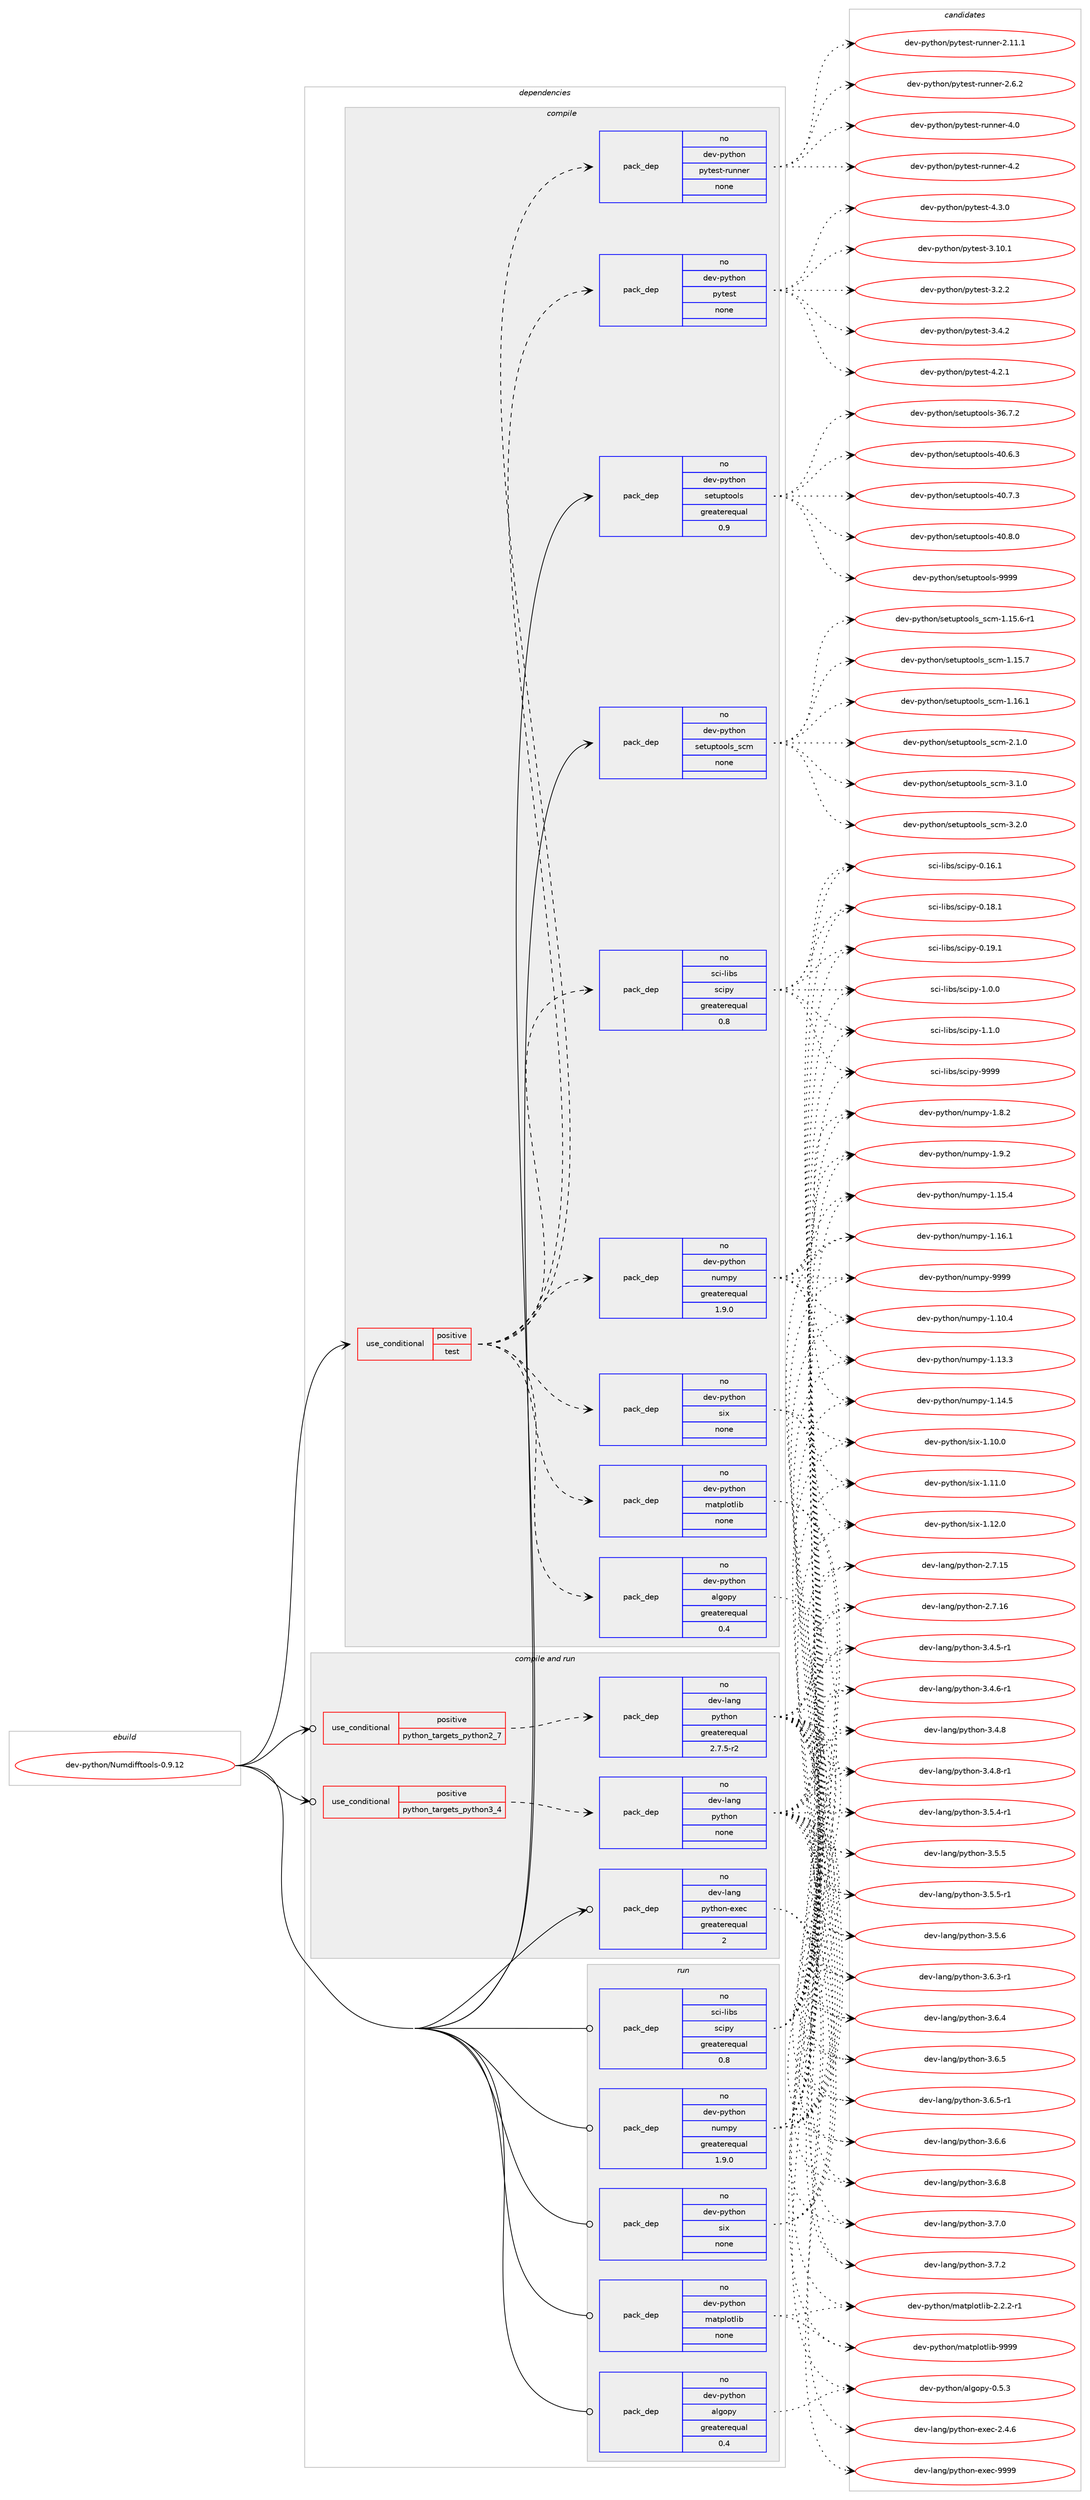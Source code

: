 digraph prolog {

# *************
# Graph options
# *************

newrank=true;
concentrate=true;
compound=true;
graph [rankdir=LR,fontname=Helvetica,fontsize=10,ranksep=1.5];#, ranksep=2.5, nodesep=0.2];
edge  [arrowhead=vee];
node  [fontname=Helvetica,fontsize=10];

# **********
# The ebuild
# **********

subgraph cluster_leftcol {
color=gray;
rank=same;
label=<<i>ebuild</i>>;
id [label="dev-python/Numdifftools-0.9.12", color=red, width=4, href="../dev-python/Numdifftools-0.9.12.svg"];
}

# ****************
# The dependencies
# ****************

subgraph cluster_midcol {
color=gray;
label=<<i>dependencies</i>>;
subgraph cluster_compile {
fillcolor="#eeeeee";
style=filled;
label=<<i>compile</i>>;
subgraph cond370342 {
dependency1396924 [label=<<TABLE BORDER="0" CELLBORDER="1" CELLSPACING="0" CELLPADDING="4"><TR><TD ROWSPAN="3" CELLPADDING="10">use_conditional</TD></TR><TR><TD>positive</TD></TR><TR><TD>test</TD></TR></TABLE>>, shape=none, color=red];
subgraph pack1003358 {
dependency1396925 [label=<<TABLE BORDER="0" CELLBORDER="1" CELLSPACING="0" CELLPADDING="4" WIDTH="220"><TR><TD ROWSPAN="6" CELLPADDING="30">pack_dep</TD></TR><TR><TD WIDTH="110">no</TD></TR><TR><TD>dev-python</TD></TR><TR><TD>algopy</TD></TR><TR><TD>greaterequal</TD></TR><TR><TD>0.4</TD></TR></TABLE>>, shape=none, color=blue];
}
dependency1396924:e -> dependency1396925:w [weight=20,style="dashed",arrowhead="vee"];
subgraph pack1003359 {
dependency1396926 [label=<<TABLE BORDER="0" CELLBORDER="1" CELLSPACING="0" CELLPADDING="4" WIDTH="220"><TR><TD ROWSPAN="6" CELLPADDING="30">pack_dep</TD></TR><TR><TD WIDTH="110">no</TD></TR><TR><TD>dev-python</TD></TR><TR><TD>matplotlib</TD></TR><TR><TD>none</TD></TR><TR><TD></TD></TR></TABLE>>, shape=none, color=blue];
}
dependency1396924:e -> dependency1396926:w [weight=20,style="dashed",arrowhead="vee"];
subgraph pack1003360 {
dependency1396927 [label=<<TABLE BORDER="0" CELLBORDER="1" CELLSPACING="0" CELLPADDING="4" WIDTH="220"><TR><TD ROWSPAN="6" CELLPADDING="30">pack_dep</TD></TR><TR><TD WIDTH="110">no</TD></TR><TR><TD>dev-python</TD></TR><TR><TD>numpy</TD></TR><TR><TD>greaterequal</TD></TR><TR><TD>1.9.0</TD></TR></TABLE>>, shape=none, color=blue];
}
dependency1396924:e -> dependency1396927:w [weight=20,style="dashed",arrowhead="vee"];
subgraph pack1003361 {
dependency1396928 [label=<<TABLE BORDER="0" CELLBORDER="1" CELLSPACING="0" CELLPADDING="4" WIDTH="220"><TR><TD ROWSPAN="6" CELLPADDING="30">pack_dep</TD></TR><TR><TD WIDTH="110">no</TD></TR><TR><TD>dev-python</TD></TR><TR><TD>six</TD></TR><TR><TD>none</TD></TR><TR><TD></TD></TR></TABLE>>, shape=none, color=blue];
}
dependency1396924:e -> dependency1396928:w [weight=20,style="dashed",arrowhead="vee"];
subgraph pack1003362 {
dependency1396929 [label=<<TABLE BORDER="0" CELLBORDER="1" CELLSPACING="0" CELLPADDING="4" WIDTH="220"><TR><TD ROWSPAN="6" CELLPADDING="30">pack_dep</TD></TR><TR><TD WIDTH="110">no</TD></TR><TR><TD>sci-libs</TD></TR><TR><TD>scipy</TD></TR><TR><TD>greaterequal</TD></TR><TR><TD>0.8</TD></TR></TABLE>>, shape=none, color=blue];
}
dependency1396924:e -> dependency1396929:w [weight=20,style="dashed",arrowhead="vee"];
subgraph pack1003363 {
dependency1396930 [label=<<TABLE BORDER="0" CELLBORDER="1" CELLSPACING="0" CELLPADDING="4" WIDTH="220"><TR><TD ROWSPAN="6" CELLPADDING="30">pack_dep</TD></TR><TR><TD WIDTH="110">no</TD></TR><TR><TD>dev-python</TD></TR><TR><TD>pytest</TD></TR><TR><TD>none</TD></TR><TR><TD></TD></TR></TABLE>>, shape=none, color=blue];
}
dependency1396924:e -> dependency1396930:w [weight=20,style="dashed",arrowhead="vee"];
subgraph pack1003364 {
dependency1396931 [label=<<TABLE BORDER="0" CELLBORDER="1" CELLSPACING="0" CELLPADDING="4" WIDTH="220"><TR><TD ROWSPAN="6" CELLPADDING="30">pack_dep</TD></TR><TR><TD WIDTH="110">no</TD></TR><TR><TD>dev-python</TD></TR><TR><TD>pytest-runner</TD></TR><TR><TD>none</TD></TR><TR><TD></TD></TR></TABLE>>, shape=none, color=blue];
}
dependency1396924:e -> dependency1396931:w [weight=20,style="dashed",arrowhead="vee"];
}
id:e -> dependency1396924:w [weight=20,style="solid",arrowhead="vee"];
subgraph pack1003365 {
dependency1396932 [label=<<TABLE BORDER="0" CELLBORDER="1" CELLSPACING="0" CELLPADDING="4" WIDTH="220"><TR><TD ROWSPAN="6" CELLPADDING="30">pack_dep</TD></TR><TR><TD WIDTH="110">no</TD></TR><TR><TD>dev-python</TD></TR><TR><TD>setuptools</TD></TR><TR><TD>greaterequal</TD></TR><TR><TD>0.9</TD></TR></TABLE>>, shape=none, color=blue];
}
id:e -> dependency1396932:w [weight=20,style="solid",arrowhead="vee"];
subgraph pack1003366 {
dependency1396933 [label=<<TABLE BORDER="0" CELLBORDER="1" CELLSPACING="0" CELLPADDING="4" WIDTH="220"><TR><TD ROWSPAN="6" CELLPADDING="30">pack_dep</TD></TR><TR><TD WIDTH="110">no</TD></TR><TR><TD>dev-python</TD></TR><TR><TD>setuptools_scm</TD></TR><TR><TD>none</TD></TR><TR><TD></TD></TR></TABLE>>, shape=none, color=blue];
}
id:e -> dependency1396933:w [weight=20,style="solid",arrowhead="vee"];
}
subgraph cluster_compileandrun {
fillcolor="#eeeeee";
style=filled;
label=<<i>compile and run</i>>;
subgraph cond370343 {
dependency1396934 [label=<<TABLE BORDER="0" CELLBORDER="1" CELLSPACING="0" CELLPADDING="4"><TR><TD ROWSPAN="3" CELLPADDING="10">use_conditional</TD></TR><TR><TD>positive</TD></TR><TR><TD>python_targets_python2_7</TD></TR></TABLE>>, shape=none, color=red];
subgraph pack1003367 {
dependency1396935 [label=<<TABLE BORDER="0" CELLBORDER="1" CELLSPACING="0" CELLPADDING="4" WIDTH="220"><TR><TD ROWSPAN="6" CELLPADDING="30">pack_dep</TD></TR><TR><TD WIDTH="110">no</TD></TR><TR><TD>dev-lang</TD></TR><TR><TD>python</TD></TR><TR><TD>greaterequal</TD></TR><TR><TD>2.7.5-r2</TD></TR></TABLE>>, shape=none, color=blue];
}
dependency1396934:e -> dependency1396935:w [weight=20,style="dashed",arrowhead="vee"];
}
id:e -> dependency1396934:w [weight=20,style="solid",arrowhead="odotvee"];
subgraph cond370344 {
dependency1396936 [label=<<TABLE BORDER="0" CELLBORDER="1" CELLSPACING="0" CELLPADDING="4"><TR><TD ROWSPAN="3" CELLPADDING="10">use_conditional</TD></TR><TR><TD>positive</TD></TR><TR><TD>python_targets_python3_4</TD></TR></TABLE>>, shape=none, color=red];
subgraph pack1003368 {
dependency1396937 [label=<<TABLE BORDER="0" CELLBORDER="1" CELLSPACING="0" CELLPADDING="4" WIDTH="220"><TR><TD ROWSPAN="6" CELLPADDING="30">pack_dep</TD></TR><TR><TD WIDTH="110">no</TD></TR><TR><TD>dev-lang</TD></TR><TR><TD>python</TD></TR><TR><TD>none</TD></TR><TR><TD></TD></TR></TABLE>>, shape=none, color=blue];
}
dependency1396936:e -> dependency1396937:w [weight=20,style="dashed",arrowhead="vee"];
}
id:e -> dependency1396936:w [weight=20,style="solid",arrowhead="odotvee"];
subgraph pack1003369 {
dependency1396938 [label=<<TABLE BORDER="0" CELLBORDER="1" CELLSPACING="0" CELLPADDING="4" WIDTH="220"><TR><TD ROWSPAN="6" CELLPADDING="30">pack_dep</TD></TR><TR><TD WIDTH="110">no</TD></TR><TR><TD>dev-lang</TD></TR><TR><TD>python-exec</TD></TR><TR><TD>greaterequal</TD></TR><TR><TD>2</TD></TR></TABLE>>, shape=none, color=blue];
}
id:e -> dependency1396938:w [weight=20,style="solid",arrowhead="odotvee"];
}
subgraph cluster_run {
fillcolor="#eeeeee";
style=filled;
label=<<i>run</i>>;
subgraph pack1003370 {
dependency1396939 [label=<<TABLE BORDER="0" CELLBORDER="1" CELLSPACING="0" CELLPADDING="4" WIDTH="220"><TR><TD ROWSPAN="6" CELLPADDING="30">pack_dep</TD></TR><TR><TD WIDTH="110">no</TD></TR><TR><TD>dev-python</TD></TR><TR><TD>algopy</TD></TR><TR><TD>greaterequal</TD></TR><TR><TD>0.4</TD></TR></TABLE>>, shape=none, color=blue];
}
id:e -> dependency1396939:w [weight=20,style="solid",arrowhead="odot"];
subgraph pack1003371 {
dependency1396940 [label=<<TABLE BORDER="0" CELLBORDER="1" CELLSPACING="0" CELLPADDING="4" WIDTH="220"><TR><TD ROWSPAN="6" CELLPADDING="30">pack_dep</TD></TR><TR><TD WIDTH="110">no</TD></TR><TR><TD>dev-python</TD></TR><TR><TD>matplotlib</TD></TR><TR><TD>none</TD></TR><TR><TD></TD></TR></TABLE>>, shape=none, color=blue];
}
id:e -> dependency1396940:w [weight=20,style="solid",arrowhead="odot"];
subgraph pack1003372 {
dependency1396941 [label=<<TABLE BORDER="0" CELLBORDER="1" CELLSPACING="0" CELLPADDING="4" WIDTH="220"><TR><TD ROWSPAN="6" CELLPADDING="30">pack_dep</TD></TR><TR><TD WIDTH="110">no</TD></TR><TR><TD>dev-python</TD></TR><TR><TD>numpy</TD></TR><TR><TD>greaterequal</TD></TR><TR><TD>1.9.0</TD></TR></TABLE>>, shape=none, color=blue];
}
id:e -> dependency1396941:w [weight=20,style="solid",arrowhead="odot"];
subgraph pack1003373 {
dependency1396942 [label=<<TABLE BORDER="0" CELLBORDER="1" CELLSPACING="0" CELLPADDING="4" WIDTH="220"><TR><TD ROWSPAN="6" CELLPADDING="30">pack_dep</TD></TR><TR><TD WIDTH="110">no</TD></TR><TR><TD>dev-python</TD></TR><TR><TD>six</TD></TR><TR><TD>none</TD></TR><TR><TD></TD></TR></TABLE>>, shape=none, color=blue];
}
id:e -> dependency1396942:w [weight=20,style="solid",arrowhead="odot"];
subgraph pack1003374 {
dependency1396943 [label=<<TABLE BORDER="0" CELLBORDER="1" CELLSPACING="0" CELLPADDING="4" WIDTH="220"><TR><TD ROWSPAN="6" CELLPADDING="30">pack_dep</TD></TR><TR><TD WIDTH="110">no</TD></TR><TR><TD>sci-libs</TD></TR><TR><TD>scipy</TD></TR><TR><TD>greaterequal</TD></TR><TR><TD>0.8</TD></TR></TABLE>>, shape=none, color=blue];
}
id:e -> dependency1396943:w [weight=20,style="solid",arrowhead="odot"];
}
}

# **************
# The candidates
# **************

subgraph cluster_choices {
rank=same;
color=gray;
label=<<i>candidates</i>>;

subgraph choice1003358 {
color=black;
nodesep=1;
choice100101118451121211161041111104797108103111112121454846534651 [label="dev-python/algopy-0.5.3", color=red, width=4,href="../dev-python/algopy-0.5.3.svg"];
dependency1396925:e -> choice100101118451121211161041111104797108103111112121454846534651:w [style=dotted,weight="100"];
}
subgraph choice1003359 {
color=black;
nodesep=1;
choice100101118451121211161041111104710997116112108111116108105984550465046504511449 [label="dev-python/matplotlib-2.2.2-r1", color=red, width=4,href="../dev-python/matplotlib-2.2.2-r1.svg"];
choice100101118451121211161041111104710997116112108111116108105984557575757 [label="dev-python/matplotlib-9999", color=red, width=4,href="../dev-python/matplotlib-9999.svg"];
dependency1396926:e -> choice100101118451121211161041111104710997116112108111116108105984550465046504511449:w [style=dotted,weight="100"];
dependency1396926:e -> choice100101118451121211161041111104710997116112108111116108105984557575757:w [style=dotted,weight="100"];
}
subgraph choice1003360 {
color=black;
nodesep=1;
choice100101118451121211161041111104711011710911212145494649484652 [label="dev-python/numpy-1.10.4", color=red, width=4,href="../dev-python/numpy-1.10.4.svg"];
choice100101118451121211161041111104711011710911212145494649514651 [label="dev-python/numpy-1.13.3", color=red, width=4,href="../dev-python/numpy-1.13.3.svg"];
choice100101118451121211161041111104711011710911212145494649524653 [label="dev-python/numpy-1.14.5", color=red, width=4,href="../dev-python/numpy-1.14.5.svg"];
choice100101118451121211161041111104711011710911212145494649534652 [label="dev-python/numpy-1.15.4", color=red, width=4,href="../dev-python/numpy-1.15.4.svg"];
choice100101118451121211161041111104711011710911212145494649544649 [label="dev-python/numpy-1.16.1", color=red, width=4,href="../dev-python/numpy-1.16.1.svg"];
choice1001011184511212111610411111047110117109112121454946564650 [label="dev-python/numpy-1.8.2", color=red, width=4,href="../dev-python/numpy-1.8.2.svg"];
choice1001011184511212111610411111047110117109112121454946574650 [label="dev-python/numpy-1.9.2", color=red, width=4,href="../dev-python/numpy-1.9.2.svg"];
choice10010111845112121116104111110471101171091121214557575757 [label="dev-python/numpy-9999", color=red, width=4,href="../dev-python/numpy-9999.svg"];
dependency1396927:e -> choice100101118451121211161041111104711011710911212145494649484652:w [style=dotted,weight="100"];
dependency1396927:e -> choice100101118451121211161041111104711011710911212145494649514651:w [style=dotted,weight="100"];
dependency1396927:e -> choice100101118451121211161041111104711011710911212145494649524653:w [style=dotted,weight="100"];
dependency1396927:e -> choice100101118451121211161041111104711011710911212145494649534652:w [style=dotted,weight="100"];
dependency1396927:e -> choice100101118451121211161041111104711011710911212145494649544649:w [style=dotted,weight="100"];
dependency1396927:e -> choice1001011184511212111610411111047110117109112121454946564650:w [style=dotted,weight="100"];
dependency1396927:e -> choice1001011184511212111610411111047110117109112121454946574650:w [style=dotted,weight="100"];
dependency1396927:e -> choice10010111845112121116104111110471101171091121214557575757:w [style=dotted,weight="100"];
}
subgraph choice1003361 {
color=black;
nodesep=1;
choice100101118451121211161041111104711510512045494649484648 [label="dev-python/six-1.10.0", color=red, width=4,href="../dev-python/six-1.10.0.svg"];
choice100101118451121211161041111104711510512045494649494648 [label="dev-python/six-1.11.0", color=red, width=4,href="../dev-python/six-1.11.0.svg"];
choice100101118451121211161041111104711510512045494649504648 [label="dev-python/six-1.12.0", color=red, width=4,href="../dev-python/six-1.12.0.svg"];
dependency1396928:e -> choice100101118451121211161041111104711510512045494649484648:w [style=dotted,weight="100"];
dependency1396928:e -> choice100101118451121211161041111104711510512045494649494648:w [style=dotted,weight="100"];
dependency1396928:e -> choice100101118451121211161041111104711510512045494649504648:w [style=dotted,weight="100"];
}
subgraph choice1003362 {
color=black;
nodesep=1;
choice115991054510810598115471159910511212145484649544649 [label="sci-libs/scipy-0.16.1", color=red, width=4,href="../sci-libs/scipy-0.16.1.svg"];
choice115991054510810598115471159910511212145484649564649 [label="sci-libs/scipy-0.18.1", color=red, width=4,href="../sci-libs/scipy-0.18.1.svg"];
choice115991054510810598115471159910511212145484649574649 [label="sci-libs/scipy-0.19.1", color=red, width=4,href="../sci-libs/scipy-0.19.1.svg"];
choice1159910545108105981154711599105112121454946484648 [label="sci-libs/scipy-1.0.0", color=red, width=4,href="../sci-libs/scipy-1.0.0.svg"];
choice1159910545108105981154711599105112121454946494648 [label="sci-libs/scipy-1.1.0", color=red, width=4,href="../sci-libs/scipy-1.1.0.svg"];
choice11599105451081059811547115991051121214557575757 [label="sci-libs/scipy-9999", color=red, width=4,href="../sci-libs/scipy-9999.svg"];
dependency1396929:e -> choice115991054510810598115471159910511212145484649544649:w [style=dotted,weight="100"];
dependency1396929:e -> choice115991054510810598115471159910511212145484649564649:w [style=dotted,weight="100"];
dependency1396929:e -> choice115991054510810598115471159910511212145484649574649:w [style=dotted,weight="100"];
dependency1396929:e -> choice1159910545108105981154711599105112121454946484648:w [style=dotted,weight="100"];
dependency1396929:e -> choice1159910545108105981154711599105112121454946494648:w [style=dotted,weight="100"];
dependency1396929:e -> choice11599105451081059811547115991051121214557575757:w [style=dotted,weight="100"];
}
subgraph choice1003363 {
color=black;
nodesep=1;
choice100101118451121211161041111104711212111610111511645514649484649 [label="dev-python/pytest-3.10.1", color=red, width=4,href="../dev-python/pytest-3.10.1.svg"];
choice1001011184511212111610411111047112121116101115116455146504650 [label="dev-python/pytest-3.2.2", color=red, width=4,href="../dev-python/pytest-3.2.2.svg"];
choice1001011184511212111610411111047112121116101115116455146524650 [label="dev-python/pytest-3.4.2", color=red, width=4,href="../dev-python/pytest-3.4.2.svg"];
choice1001011184511212111610411111047112121116101115116455246504649 [label="dev-python/pytest-4.2.1", color=red, width=4,href="../dev-python/pytest-4.2.1.svg"];
choice1001011184511212111610411111047112121116101115116455246514648 [label="dev-python/pytest-4.3.0", color=red, width=4,href="../dev-python/pytest-4.3.0.svg"];
dependency1396930:e -> choice100101118451121211161041111104711212111610111511645514649484649:w [style=dotted,weight="100"];
dependency1396930:e -> choice1001011184511212111610411111047112121116101115116455146504650:w [style=dotted,weight="100"];
dependency1396930:e -> choice1001011184511212111610411111047112121116101115116455146524650:w [style=dotted,weight="100"];
dependency1396930:e -> choice1001011184511212111610411111047112121116101115116455246504649:w [style=dotted,weight="100"];
dependency1396930:e -> choice1001011184511212111610411111047112121116101115116455246514648:w [style=dotted,weight="100"];
}
subgraph choice1003364 {
color=black;
nodesep=1;
choice10010111845112121116104111110471121211161011151164511411711011010111445504649494649 [label="dev-python/pytest-runner-2.11.1", color=red, width=4,href="../dev-python/pytest-runner-2.11.1.svg"];
choice100101118451121211161041111104711212111610111511645114117110110101114455046544650 [label="dev-python/pytest-runner-2.6.2", color=red, width=4,href="../dev-python/pytest-runner-2.6.2.svg"];
choice10010111845112121116104111110471121211161011151164511411711011010111445524648 [label="dev-python/pytest-runner-4.0", color=red, width=4,href="../dev-python/pytest-runner-4.0.svg"];
choice10010111845112121116104111110471121211161011151164511411711011010111445524650 [label="dev-python/pytest-runner-4.2", color=red, width=4,href="../dev-python/pytest-runner-4.2.svg"];
dependency1396931:e -> choice10010111845112121116104111110471121211161011151164511411711011010111445504649494649:w [style=dotted,weight="100"];
dependency1396931:e -> choice100101118451121211161041111104711212111610111511645114117110110101114455046544650:w [style=dotted,weight="100"];
dependency1396931:e -> choice10010111845112121116104111110471121211161011151164511411711011010111445524648:w [style=dotted,weight="100"];
dependency1396931:e -> choice10010111845112121116104111110471121211161011151164511411711011010111445524650:w [style=dotted,weight="100"];
}
subgraph choice1003365 {
color=black;
nodesep=1;
choice100101118451121211161041111104711510111611711211611111110811545515446554650 [label="dev-python/setuptools-36.7.2", color=red, width=4,href="../dev-python/setuptools-36.7.2.svg"];
choice100101118451121211161041111104711510111611711211611111110811545524846544651 [label="dev-python/setuptools-40.6.3", color=red, width=4,href="../dev-python/setuptools-40.6.3.svg"];
choice100101118451121211161041111104711510111611711211611111110811545524846554651 [label="dev-python/setuptools-40.7.3", color=red, width=4,href="../dev-python/setuptools-40.7.3.svg"];
choice100101118451121211161041111104711510111611711211611111110811545524846564648 [label="dev-python/setuptools-40.8.0", color=red, width=4,href="../dev-python/setuptools-40.8.0.svg"];
choice10010111845112121116104111110471151011161171121161111111081154557575757 [label="dev-python/setuptools-9999", color=red, width=4,href="../dev-python/setuptools-9999.svg"];
dependency1396932:e -> choice100101118451121211161041111104711510111611711211611111110811545515446554650:w [style=dotted,weight="100"];
dependency1396932:e -> choice100101118451121211161041111104711510111611711211611111110811545524846544651:w [style=dotted,weight="100"];
dependency1396932:e -> choice100101118451121211161041111104711510111611711211611111110811545524846554651:w [style=dotted,weight="100"];
dependency1396932:e -> choice100101118451121211161041111104711510111611711211611111110811545524846564648:w [style=dotted,weight="100"];
dependency1396932:e -> choice10010111845112121116104111110471151011161171121161111111081154557575757:w [style=dotted,weight="100"];
}
subgraph choice1003366 {
color=black;
nodesep=1;
choice10010111845112121116104111110471151011161171121161111111081159511599109454946495346544511449 [label="dev-python/setuptools_scm-1.15.6-r1", color=red, width=4,href="../dev-python/setuptools_scm-1.15.6-r1.svg"];
choice1001011184511212111610411111047115101116117112116111111108115951159910945494649534655 [label="dev-python/setuptools_scm-1.15.7", color=red, width=4,href="../dev-python/setuptools_scm-1.15.7.svg"];
choice1001011184511212111610411111047115101116117112116111111108115951159910945494649544649 [label="dev-python/setuptools_scm-1.16.1", color=red, width=4,href="../dev-python/setuptools_scm-1.16.1.svg"];
choice10010111845112121116104111110471151011161171121161111111081159511599109455046494648 [label="dev-python/setuptools_scm-2.1.0", color=red, width=4,href="../dev-python/setuptools_scm-2.1.0.svg"];
choice10010111845112121116104111110471151011161171121161111111081159511599109455146494648 [label="dev-python/setuptools_scm-3.1.0", color=red, width=4,href="../dev-python/setuptools_scm-3.1.0.svg"];
choice10010111845112121116104111110471151011161171121161111111081159511599109455146504648 [label="dev-python/setuptools_scm-3.2.0", color=red, width=4,href="../dev-python/setuptools_scm-3.2.0.svg"];
dependency1396933:e -> choice10010111845112121116104111110471151011161171121161111111081159511599109454946495346544511449:w [style=dotted,weight="100"];
dependency1396933:e -> choice1001011184511212111610411111047115101116117112116111111108115951159910945494649534655:w [style=dotted,weight="100"];
dependency1396933:e -> choice1001011184511212111610411111047115101116117112116111111108115951159910945494649544649:w [style=dotted,weight="100"];
dependency1396933:e -> choice10010111845112121116104111110471151011161171121161111111081159511599109455046494648:w [style=dotted,weight="100"];
dependency1396933:e -> choice10010111845112121116104111110471151011161171121161111111081159511599109455146494648:w [style=dotted,weight="100"];
dependency1396933:e -> choice10010111845112121116104111110471151011161171121161111111081159511599109455146504648:w [style=dotted,weight="100"];
}
subgraph choice1003367 {
color=black;
nodesep=1;
choice10010111845108971101034711212111610411111045504655464953 [label="dev-lang/python-2.7.15", color=red, width=4,href="../dev-lang/python-2.7.15.svg"];
choice10010111845108971101034711212111610411111045504655464954 [label="dev-lang/python-2.7.16", color=red, width=4,href="../dev-lang/python-2.7.16.svg"];
choice1001011184510897110103471121211161041111104551465246534511449 [label="dev-lang/python-3.4.5-r1", color=red, width=4,href="../dev-lang/python-3.4.5-r1.svg"];
choice1001011184510897110103471121211161041111104551465246544511449 [label="dev-lang/python-3.4.6-r1", color=red, width=4,href="../dev-lang/python-3.4.6-r1.svg"];
choice100101118451089711010347112121116104111110455146524656 [label="dev-lang/python-3.4.8", color=red, width=4,href="../dev-lang/python-3.4.8.svg"];
choice1001011184510897110103471121211161041111104551465246564511449 [label="dev-lang/python-3.4.8-r1", color=red, width=4,href="../dev-lang/python-3.4.8-r1.svg"];
choice1001011184510897110103471121211161041111104551465346524511449 [label="dev-lang/python-3.5.4-r1", color=red, width=4,href="../dev-lang/python-3.5.4-r1.svg"];
choice100101118451089711010347112121116104111110455146534653 [label="dev-lang/python-3.5.5", color=red, width=4,href="../dev-lang/python-3.5.5.svg"];
choice1001011184510897110103471121211161041111104551465346534511449 [label="dev-lang/python-3.5.5-r1", color=red, width=4,href="../dev-lang/python-3.5.5-r1.svg"];
choice100101118451089711010347112121116104111110455146534654 [label="dev-lang/python-3.5.6", color=red, width=4,href="../dev-lang/python-3.5.6.svg"];
choice1001011184510897110103471121211161041111104551465446514511449 [label="dev-lang/python-3.6.3-r1", color=red, width=4,href="../dev-lang/python-3.6.3-r1.svg"];
choice100101118451089711010347112121116104111110455146544652 [label="dev-lang/python-3.6.4", color=red, width=4,href="../dev-lang/python-3.6.4.svg"];
choice100101118451089711010347112121116104111110455146544653 [label="dev-lang/python-3.6.5", color=red, width=4,href="../dev-lang/python-3.6.5.svg"];
choice1001011184510897110103471121211161041111104551465446534511449 [label="dev-lang/python-3.6.5-r1", color=red, width=4,href="../dev-lang/python-3.6.5-r1.svg"];
choice100101118451089711010347112121116104111110455146544654 [label="dev-lang/python-3.6.6", color=red, width=4,href="../dev-lang/python-3.6.6.svg"];
choice100101118451089711010347112121116104111110455146544656 [label="dev-lang/python-3.6.8", color=red, width=4,href="../dev-lang/python-3.6.8.svg"];
choice100101118451089711010347112121116104111110455146554648 [label="dev-lang/python-3.7.0", color=red, width=4,href="../dev-lang/python-3.7.0.svg"];
choice100101118451089711010347112121116104111110455146554650 [label="dev-lang/python-3.7.2", color=red, width=4,href="../dev-lang/python-3.7.2.svg"];
dependency1396935:e -> choice10010111845108971101034711212111610411111045504655464953:w [style=dotted,weight="100"];
dependency1396935:e -> choice10010111845108971101034711212111610411111045504655464954:w [style=dotted,weight="100"];
dependency1396935:e -> choice1001011184510897110103471121211161041111104551465246534511449:w [style=dotted,weight="100"];
dependency1396935:e -> choice1001011184510897110103471121211161041111104551465246544511449:w [style=dotted,weight="100"];
dependency1396935:e -> choice100101118451089711010347112121116104111110455146524656:w [style=dotted,weight="100"];
dependency1396935:e -> choice1001011184510897110103471121211161041111104551465246564511449:w [style=dotted,weight="100"];
dependency1396935:e -> choice1001011184510897110103471121211161041111104551465346524511449:w [style=dotted,weight="100"];
dependency1396935:e -> choice100101118451089711010347112121116104111110455146534653:w [style=dotted,weight="100"];
dependency1396935:e -> choice1001011184510897110103471121211161041111104551465346534511449:w [style=dotted,weight="100"];
dependency1396935:e -> choice100101118451089711010347112121116104111110455146534654:w [style=dotted,weight="100"];
dependency1396935:e -> choice1001011184510897110103471121211161041111104551465446514511449:w [style=dotted,weight="100"];
dependency1396935:e -> choice100101118451089711010347112121116104111110455146544652:w [style=dotted,weight="100"];
dependency1396935:e -> choice100101118451089711010347112121116104111110455146544653:w [style=dotted,weight="100"];
dependency1396935:e -> choice1001011184510897110103471121211161041111104551465446534511449:w [style=dotted,weight="100"];
dependency1396935:e -> choice100101118451089711010347112121116104111110455146544654:w [style=dotted,weight="100"];
dependency1396935:e -> choice100101118451089711010347112121116104111110455146544656:w [style=dotted,weight="100"];
dependency1396935:e -> choice100101118451089711010347112121116104111110455146554648:w [style=dotted,weight="100"];
dependency1396935:e -> choice100101118451089711010347112121116104111110455146554650:w [style=dotted,weight="100"];
}
subgraph choice1003368 {
color=black;
nodesep=1;
choice10010111845108971101034711212111610411111045504655464953 [label="dev-lang/python-2.7.15", color=red, width=4,href="../dev-lang/python-2.7.15.svg"];
choice10010111845108971101034711212111610411111045504655464954 [label="dev-lang/python-2.7.16", color=red, width=4,href="../dev-lang/python-2.7.16.svg"];
choice1001011184510897110103471121211161041111104551465246534511449 [label="dev-lang/python-3.4.5-r1", color=red, width=4,href="../dev-lang/python-3.4.5-r1.svg"];
choice1001011184510897110103471121211161041111104551465246544511449 [label="dev-lang/python-3.4.6-r1", color=red, width=4,href="../dev-lang/python-3.4.6-r1.svg"];
choice100101118451089711010347112121116104111110455146524656 [label="dev-lang/python-3.4.8", color=red, width=4,href="../dev-lang/python-3.4.8.svg"];
choice1001011184510897110103471121211161041111104551465246564511449 [label="dev-lang/python-3.4.8-r1", color=red, width=4,href="../dev-lang/python-3.4.8-r1.svg"];
choice1001011184510897110103471121211161041111104551465346524511449 [label="dev-lang/python-3.5.4-r1", color=red, width=4,href="../dev-lang/python-3.5.4-r1.svg"];
choice100101118451089711010347112121116104111110455146534653 [label="dev-lang/python-3.5.5", color=red, width=4,href="../dev-lang/python-3.5.5.svg"];
choice1001011184510897110103471121211161041111104551465346534511449 [label="dev-lang/python-3.5.5-r1", color=red, width=4,href="../dev-lang/python-3.5.5-r1.svg"];
choice100101118451089711010347112121116104111110455146534654 [label="dev-lang/python-3.5.6", color=red, width=4,href="../dev-lang/python-3.5.6.svg"];
choice1001011184510897110103471121211161041111104551465446514511449 [label="dev-lang/python-3.6.3-r1", color=red, width=4,href="../dev-lang/python-3.6.3-r1.svg"];
choice100101118451089711010347112121116104111110455146544652 [label="dev-lang/python-3.6.4", color=red, width=4,href="../dev-lang/python-3.6.4.svg"];
choice100101118451089711010347112121116104111110455146544653 [label="dev-lang/python-3.6.5", color=red, width=4,href="../dev-lang/python-3.6.5.svg"];
choice1001011184510897110103471121211161041111104551465446534511449 [label="dev-lang/python-3.6.5-r1", color=red, width=4,href="../dev-lang/python-3.6.5-r1.svg"];
choice100101118451089711010347112121116104111110455146544654 [label="dev-lang/python-3.6.6", color=red, width=4,href="../dev-lang/python-3.6.6.svg"];
choice100101118451089711010347112121116104111110455146544656 [label="dev-lang/python-3.6.8", color=red, width=4,href="../dev-lang/python-3.6.8.svg"];
choice100101118451089711010347112121116104111110455146554648 [label="dev-lang/python-3.7.0", color=red, width=4,href="../dev-lang/python-3.7.0.svg"];
choice100101118451089711010347112121116104111110455146554650 [label="dev-lang/python-3.7.2", color=red, width=4,href="../dev-lang/python-3.7.2.svg"];
dependency1396937:e -> choice10010111845108971101034711212111610411111045504655464953:w [style=dotted,weight="100"];
dependency1396937:e -> choice10010111845108971101034711212111610411111045504655464954:w [style=dotted,weight="100"];
dependency1396937:e -> choice1001011184510897110103471121211161041111104551465246534511449:w [style=dotted,weight="100"];
dependency1396937:e -> choice1001011184510897110103471121211161041111104551465246544511449:w [style=dotted,weight="100"];
dependency1396937:e -> choice100101118451089711010347112121116104111110455146524656:w [style=dotted,weight="100"];
dependency1396937:e -> choice1001011184510897110103471121211161041111104551465246564511449:w [style=dotted,weight="100"];
dependency1396937:e -> choice1001011184510897110103471121211161041111104551465346524511449:w [style=dotted,weight="100"];
dependency1396937:e -> choice100101118451089711010347112121116104111110455146534653:w [style=dotted,weight="100"];
dependency1396937:e -> choice1001011184510897110103471121211161041111104551465346534511449:w [style=dotted,weight="100"];
dependency1396937:e -> choice100101118451089711010347112121116104111110455146534654:w [style=dotted,weight="100"];
dependency1396937:e -> choice1001011184510897110103471121211161041111104551465446514511449:w [style=dotted,weight="100"];
dependency1396937:e -> choice100101118451089711010347112121116104111110455146544652:w [style=dotted,weight="100"];
dependency1396937:e -> choice100101118451089711010347112121116104111110455146544653:w [style=dotted,weight="100"];
dependency1396937:e -> choice1001011184510897110103471121211161041111104551465446534511449:w [style=dotted,weight="100"];
dependency1396937:e -> choice100101118451089711010347112121116104111110455146544654:w [style=dotted,weight="100"];
dependency1396937:e -> choice100101118451089711010347112121116104111110455146544656:w [style=dotted,weight="100"];
dependency1396937:e -> choice100101118451089711010347112121116104111110455146554648:w [style=dotted,weight="100"];
dependency1396937:e -> choice100101118451089711010347112121116104111110455146554650:w [style=dotted,weight="100"];
}
subgraph choice1003369 {
color=black;
nodesep=1;
choice1001011184510897110103471121211161041111104510112010199455046524654 [label="dev-lang/python-exec-2.4.6", color=red, width=4,href="../dev-lang/python-exec-2.4.6.svg"];
choice10010111845108971101034711212111610411111045101120101994557575757 [label="dev-lang/python-exec-9999", color=red, width=4,href="../dev-lang/python-exec-9999.svg"];
dependency1396938:e -> choice1001011184510897110103471121211161041111104510112010199455046524654:w [style=dotted,weight="100"];
dependency1396938:e -> choice10010111845108971101034711212111610411111045101120101994557575757:w [style=dotted,weight="100"];
}
subgraph choice1003370 {
color=black;
nodesep=1;
choice100101118451121211161041111104797108103111112121454846534651 [label="dev-python/algopy-0.5.3", color=red, width=4,href="../dev-python/algopy-0.5.3.svg"];
dependency1396939:e -> choice100101118451121211161041111104797108103111112121454846534651:w [style=dotted,weight="100"];
}
subgraph choice1003371 {
color=black;
nodesep=1;
choice100101118451121211161041111104710997116112108111116108105984550465046504511449 [label="dev-python/matplotlib-2.2.2-r1", color=red, width=4,href="../dev-python/matplotlib-2.2.2-r1.svg"];
choice100101118451121211161041111104710997116112108111116108105984557575757 [label="dev-python/matplotlib-9999", color=red, width=4,href="../dev-python/matplotlib-9999.svg"];
dependency1396940:e -> choice100101118451121211161041111104710997116112108111116108105984550465046504511449:w [style=dotted,weight="100"];
dependency1396940:e -> choice100101118451121211161041111104710997116112108111116108105984557575757:w [style=dotted,weight="100"];
}
subgraph choice1003372 {
color=black;
nodesep=1;
choice100101118451121211161041111104711011710911212145494649484652 [label="dev-python/numpy-1.10.4", color=red, width=4,href="../dev-python/numpy-1.10.4.svg"];
choice100101118451121211161041111104711011710911212145494649514651 [label="dev-python/numpy-1.13.3", color=red, width=4,href="../dev-python/numpy-1.13.3.svg"];
choice100101118451121211161041111104711011710911212145494649524653 [label="dev-python/numpy-1.14.5", color=red, width=4,href="../dev-python/numpy-1.14.5.svg"];
choice100101118451121211161041111104711011710911212145494649534652 [label="dev-python/numpy-1.15.4", color=red, width=4,href="../dev-python/numpy-1.15.4.svg"];
choice100101118451121211161041111104711011710911212145494649544649 [label="dev-python/numpy-1.16.1", color=red, width=4,href="../dev-python/numpy-1.16.1.svg"];
choice1001011184511212111610411111047110117109112121454946564650 [label="dev-python/numpy-1.8.2", color=red, width=4,href="../dev-python/numpy-1.8.2.svg"];
choice1001011184511212111610411111047110117109112121454946574650 [label="dev-python/numpy-1.9.2", color=red, width=4,href="../dev-python/numpy-1.9.2.svg"];
choice10010111845112121116104111110471101171091121214557575757 [label="dev-python/numpy-9999", color=red, width=4,href="../dev-python/numpy-9999.svg"];
dependency1396941:e -> choice100101118451121211161041111104711011710911212145494649484652:w [style=dotted,weight="100"];
dependency1396941:e -> choice100101118451121211161041111104711011710911212145494649514651:w [style=dotted,weight="100"];
dependency1396941:e -> choice100101118451121211161041111104711011710911212145494649524653:w [style=dotted,weight="100"];
dependency1396941:e -> choice100101118451121211161041111104711011710911212145494649534652:w [style=dotted,weight="100"];
dependency1396941:e -> choice100101118451121211161041111104711011710911212145494649544649:w [style=dotted,weight="100"];
dependency1396941:e -> choice1001011184511212111610411111047110117109112121454946564650:w [style=dotted,weight="100"];
dependency1396941:e -> choice1001011184511212111610411111047110117109112121454946574650:w [style=dotted,weight="100"];
dependency1396941:e -> choice10010111845112121116104111110471101171091121214557575757:w [style=dotted,weight="100"];
}
subgraph choice1003373 {
color=black;
nodesep=1;
choice100101118451121211161041111104711510512045494649484648 [label="dev-python/six-1.10.0", color=red, width=4,href="../dev-python/six-1.10.0.svg"];
choice100101118451121211161041111104711510512045494649494648 [label="dev-python/six-1.11.0", color=red, width=4,href="../dev-python/six-1.11.0.svg"];
choice100101118451121211161041111104711510512045494649504648 [label="dev-python/six-1.12.0", color=red, width=4,href="../dev-python/six-1.12.0.svg"];
dependency1396942:e -> choice100101118451121211161041111104711510512045494649484648:w [style=dotted,weight="100"];
dependency1396942:e -> choice100101118451121211161041111104711510512045494649494648:w [style=dotted,weight="100"];
dependency1396942:e -> choice100101118451121211161041111104711510512045494649504648:w [style=dotted,weight="100"];
}
subgraph choice1003374 {
color=black;
nodesep=1;
choice115991054510810598115471159910511212145484649544649 [label="sci-libs/scipy-0.16.1", color=red, width=4,href="../sci-libs/scipy-0.16.1.svg"];
choice115991054510810598115471159910511212145484649564649 [label="sci-libs/scipy-0.18.1", color=red, width=4,href="../sci-libs/scipy-0.18.1.svg"];
choice115991054510810598115471159910511212145484649574649 [label="sci-libs/scipy-0.19.1", color=red, width=4,href="../sci-libs/scipy-0.19.1.svg"];
choice1159910545108105981154711599105112121454946484648 [label="sci-libs/scipy-1.0.0", color=red, width=4,href="../sci-libs/scipy-1.0.0.svg"];
choice1159910545108105981154711599105112121454946494648 [label="sci-libs/scipy-1.1.0", color=red, width=4,href="../sci-libs/scipy-1.1.0.svg"];
choice11599105451081059811547115991051121214557575757 [label="sci-libs/scipy-9999", color=red, width=4,href="../sci-libs/scipy-9999.svg"];
dependency1396943:e -> choice115991054510810598115471159910511212145484649544649:w [style=dotted,weight="100"];
dependency1396943:e -> choice115991054510810598115471159910511212145484649564649:w [style=dotted,weight="100"];
dependency1396943:e -> choice115991054510810598115471159910511212145484649574649:w [style=dotted,weight="100"];
dependency1396943:e -> choice1159910545108105981154711599105112121454946484648:w [style=dotted,weight="100"];
dependency1396943:e -> choice1159910545108105981154711599105112121454946494648:w [style=dotted,weight="100"];
dependency1396943:e -> choice11599105451081059811547115991051121214557575757:w [style=dotted,weight="100"];
}
}

}
